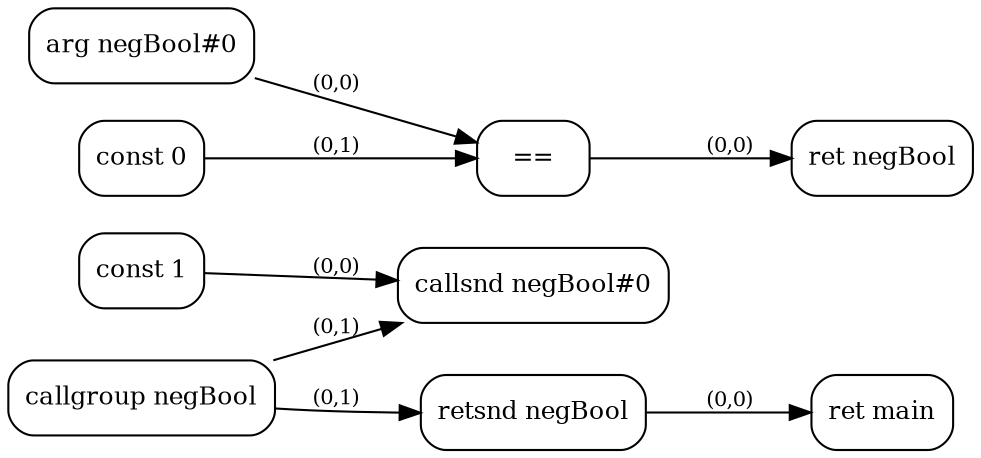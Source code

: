 digraph G {
  rankdir=LR;
  node [shape=box, style=rounded, fontsize=12];
  n0 [label="const 1"];
  n1 [label="arg negBool#0"];
  n2 [label="const 0"];
  n3 [label="=="];
  n4 [label="ret negBool"];
  n5 [label="callgroup negBool"];
  n6 [label="callsnd negBool#0"];
  n7 [label="retsnd negBool"];
  n8 [label="ret main"];
  n1 -> n3 [label="(0,0)", fontsize=10];
  n2 -> n3 [label="(0,1)", fontsize=10];
  n3 -> n4 [label="(0,0)", fontsize=10];
  n0 -> n6 [label="(0,0)", fontsize=10];
  n5 -> n6 [label="(0,1)", fontsize=10];
  n5 -> n7 [label="(0,1)", fontsize=10];
  n7 -> n8 [label="(0,0)", fontsize=10];
}
